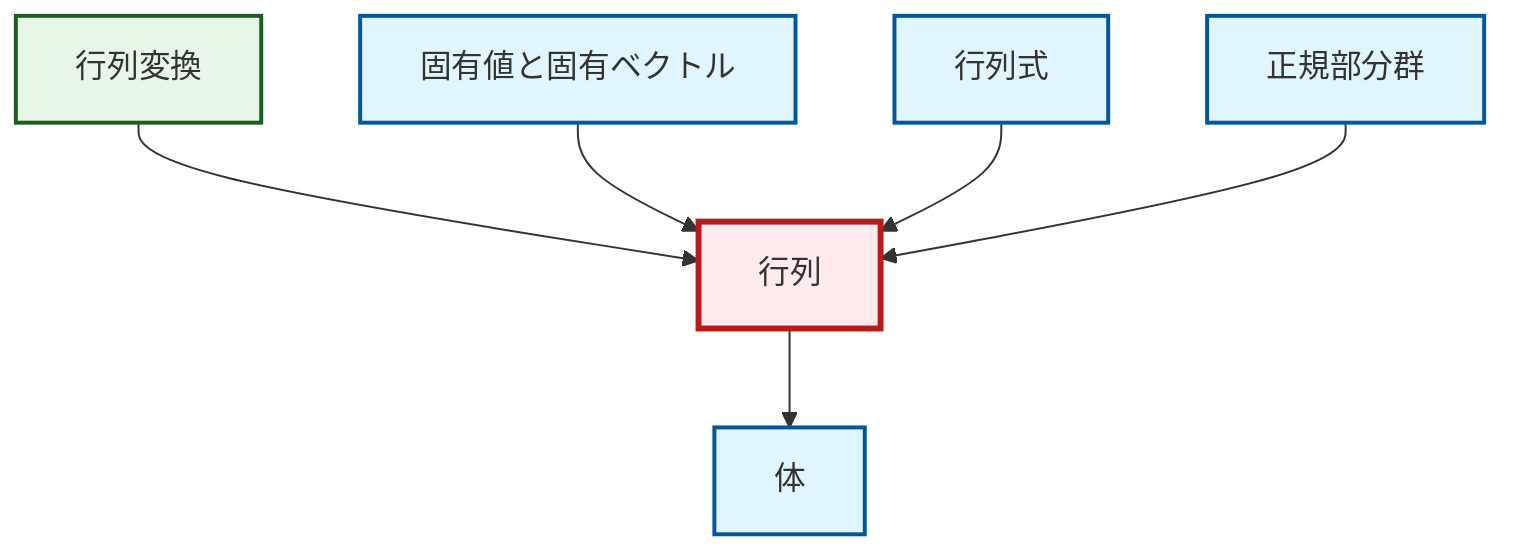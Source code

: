 graph TD
    classDef definition fill:#e1f5fe,stroke:#01579b,stroke-width:2px
    classDef theorem fill:#f3e5f5,stroke:#4a148c,stroke-width:2px
    classDef axiom fill:#fff3e0,stroke:#e65100,stroke-width:2px
    classDef example fill:#e8f5e9,stroke:#1b5e20,stroke-width:2px
    classDef current fill:#ffebee,stroke:#b71c1c,stroke-width:3px
    ex-matrix-transformation["行列変換"]:::example
    def-normal-subgroup["正規部分群"]:::definition
    def-field["体"]:::definition
    def-determinant["行列式"]:::definition
    def-eigenvalue-eigenvector["固有値と固有ベクトル"]:::definition
    def-matrix["行列"]:::definition
    def-matrix --> def-field
    ex-matrix-transformation --> def-matrix
    def-eigenvalue-eigenvector --> def-matrix
    def-determinant --> def-matrix
    def-normal-subgroup --> def-matrix
    class def-matrix current
